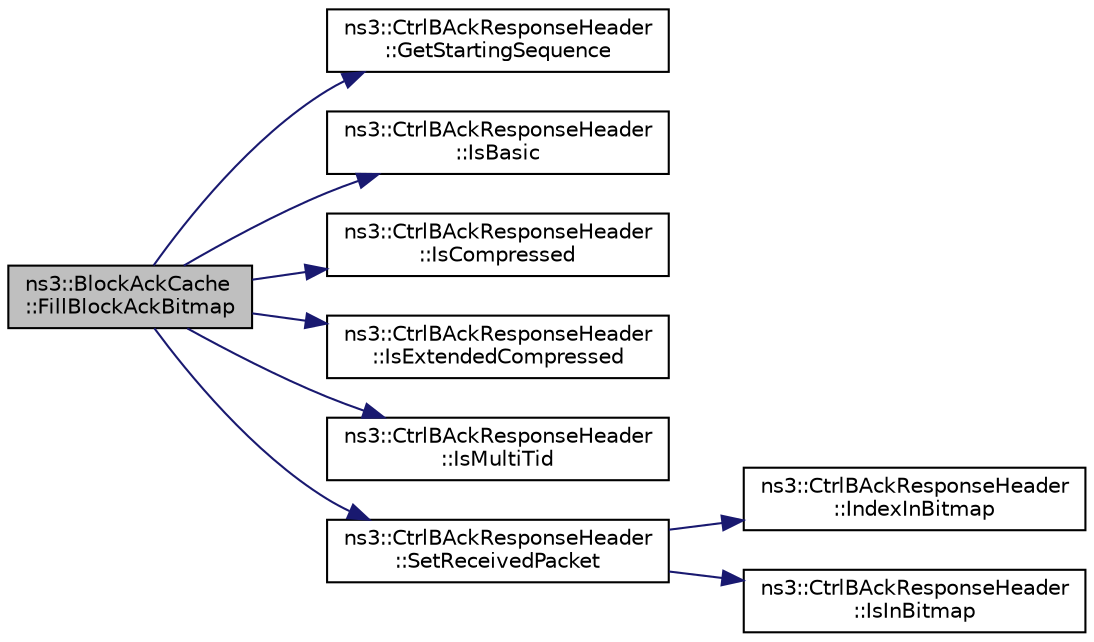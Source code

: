 digraph "ns3::BlockAckCache::FillBlockAckBitmap"
{
 // LATEX_PDF_SIZE
  edge [fontname="Helvetica",fontsize="10",labelfontname="Helvetica",labelfontsize="10"];
  node [fontname="Helvetica",fontsize="10",shape=record];
  rankdir="LR";
  Node1 [label="ns3::BlockAckCache\l::FillBlockAckBitmap",height=0.2,width=0.4,color="black", fillcolor="grey75", style="filled", fontcolor="black",tooltip="Fill block ack bitmap function."];
  Node1 -> Node2 [color="midnightblue",fontsize="10",style="solid",fontname="Helvetica"];
  Node2 [label="ns3::CtrlBAckResponseHeader\l::GetStartingSequence",height=0.2,width=0.4,color="black", fillcolor="white", style="filled",URL="$classns3_1_1_ctrl_b_ack_response_header.html#af96fddd0138c4a402967c0a6d2ed3bd6",tooltip="Return the starting sequence number."];
  Node1 -> Node3 [color="midnightblue",fontsize="10",style="solid",fontname="Helvetica"];
  Node3 [label="ns3::CtrlBAckResponseHeader\l::IsBasic",height=0.2,width=0.4,color="black", fillcolor="white", style="filled",URL="$classns3_1_1_ctrl_b_ack_response_header.html#a5d341ad4696582ffabde4295e87b857a",tooltip="Check if the current BA policy is Basic Block Ack."];
  Node1 -> Node4 [color="midnightblue",fontsize="10",style="solid",fontname="Helvetica"];
  Node4 [label="ns3::CtrlBAckResponseHeader\l::IsCompressed",height=0.2,width=0.4,color="black", fillcolor="white", style="filled",URL="$classns3_1_1_ctrl_b_ack_response_header.html#a251298f92a1f6a74fc2ba641eacdecbb",tooltip="Check if the current BA policy is Compressed Block Ack."];
  Node1 -> Node5 [color="midnightblue",fontsize="10",style="solid",fontname="Helvetica"];
  Node5 [label="ns3::CtrlBAckResponseHeader\l::IsExtendedCompressed",height=0.2,width=0.4,color="black", fillcolor="white", style="filled",URL="$classns3_1_1_ctrl_b_ack_response_header.html#ac62cbcc37d1a21fc7c27eb90aa38ffb3",tooltip="Check if the current BA policy is Extended Compressed Block Ack."];
  Node1 -> Node6 [color="midnightblue",fontsize="10",style="solid",fontname="Helvetica"];
  Node6 [label="ns3::CtrlBAckResponseHeader\l::IsMultiTid",height=0.2,width=0.4,color="black", fillcolor="white", style="filled",URL="$classns3_1_1_ctrl_b_ack_response_header.html#acbeb9e0f922fff5758b26c1a3e3ffabb",tooltip="Check if the current BA policy is Multi-TID Block Ack."];
  Node1 -> Node7 [color="midnightblue",fontsize="10",style="solid",fontname="Helvetica"];
  Node7 [label="ns3::CtrlBAckResponseHeader\l::SetReceivedPacket",height=0.2,width=0.4,color="black", fillcolor="white", style="filled",URL="$classns3_1_1_ctrl_b_ack_response_header.html#af4aa188d4fe6bb69fe1e9ca24733e5a5",tooltip="Set the bitmap that the packet with the given sequence number was received."];
  Node7 -> Node8 [color="midnightblue",fontsize="10",style="solid",fontname="Helvetica"];
  Node8 [label="ns3::CtrlBAckResponseHeader\l::IndexInBitmap",height=0.2,width=0.4,color="black", fillcolor="white", style="filled",URL="$classns3_1_1_ctrl_b_ack_response_header.html#a3433826e7515c839bec3209c61f1f6af",tooltip="This function is used to correctly index in both bitmap and compressed bitmap, one bit or one block o..."];
  Node7 -> Node9 [color="midnightblue",fontsize="10",style="solid",fontname="Helvetica"];
  Node9 [label="ns3::CtrlBAckResponseHeader\l::IsInBitmap",height=0.2,width=0.4,color="black", fillcolor="white", style="filled",URL="$classns3_1_1_ctrl_b_ack_response_header.html#a43c3236a78f754ab7a29d2f5da11a6e8",tooltip="Checks if sequence number seq can be acknowledged in the bitmap."];
}
